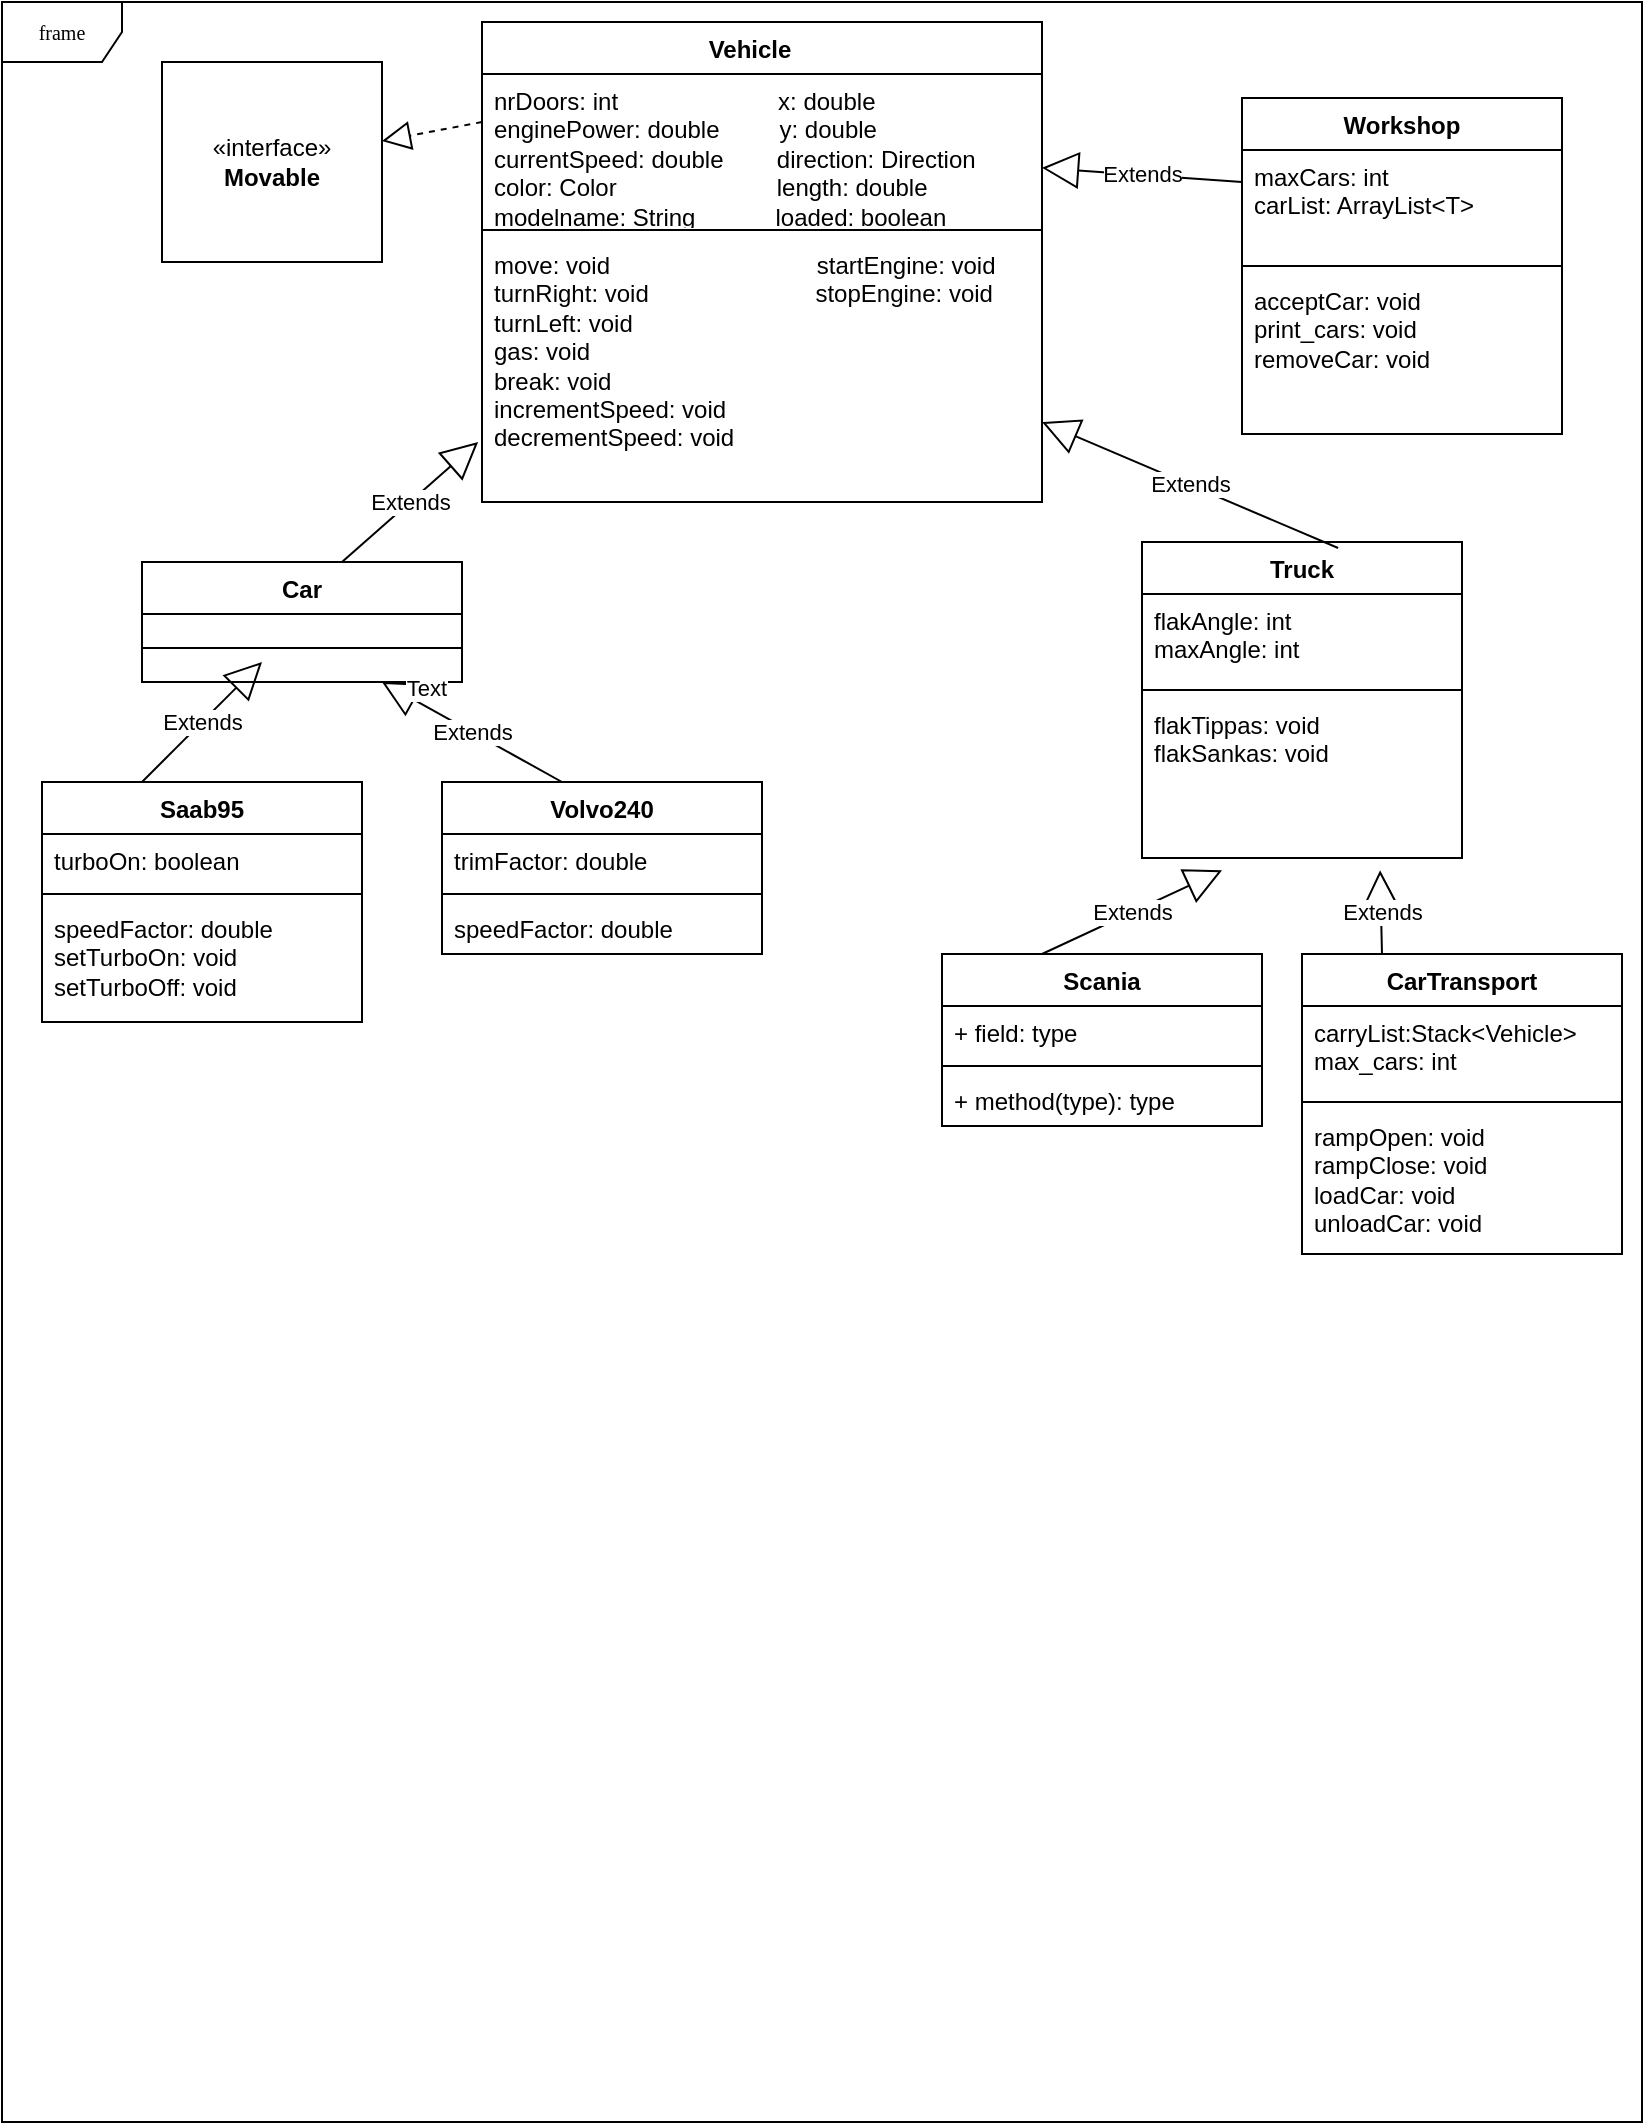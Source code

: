 <mxfile version="26.0.15">
  <diagram name="Page-1" id="c4acf3e9-155e-7222-9cf6-157b1a14988f">
    <mxGraphModel dx="1018" dy="627" grid="1" gridSize="10" guides="1" tooltips="1" connect="1" arrows="1" fold="1" page="1" pageScale="1" pageWidth="850" pageHeight="1100" background="none" math="0" shadow="0">
      <root>
        <mxCell id="0" />
        <mxCell id="1" parent="0" />
        <mxCell id="17acba5748e5396b-1" value="frame" style="shape=umlFrame;whiteSpace=wrap;html=1;rounded=0;shadow=0;comic=0;labelBackgroundColor=none;strokeWidth=1;fontFamily=Verdana;fontSize=10;align=center;" parent="1" vertex="1">
          <mxGeometry x="20" y="20" width="820" height="1060" as="geometry" />
        </mxCell>
        <mxCell id="uD1R6oR0ZTYKcdYJKy-3-1" value="Vehicle&lt;span style=&quot;white-space: pre;&quot;&gt;&#x9;&lt;/span&gt;" style="swimlane;fontStyle=1;align=center;verticalAlign=top;childLayout=stackLayout;horizontal=1;startSize=26;horizontalStack=0;resizeParent=1;resizeParentMax=0;resizeLast=0;collapsible=1;marginBottom=0;whiteSpace=wrap;html=1;" vertex="1" parent="1">
          <mxGeometry x="260" y="30" width="280" height="240" as="geometry" />
        </mxCell>
        <mxCell id="uD1R6oR0ZTYKcdYJKy-3-2" value="nrDoors: int &amp;nbsp; &amp;nbsp; &amp;nbsp; &amp;nbsp; &amp;nbsp; &amp;nbsp; &amp;nbsp; &amp;nbsp; &amp;nbsp; &amp;nbsp; &amp;nbsp; &amp;nbsp;x: double&lt;div&gt;enginePower: double &amp;nbsp; &amp;nbsp; &amp;nbsp; &amp;nbsp; y: double&lt;/div&gt;&lt;div&gt;currentSpeed: double &amp;nbsp; &amp;nbsp; &amp;nbsp; &amp;nbsp;direction: Direction&lt;/div&gt;&lt;div&gt;color: Color &amp;nbsp; &amp;nbsp; &amp;nbsp; &amp;nbsp; &amp;nbsp; &amp;nbsp; &amp;nbsp; &amp;nbsp; &amp;nbsp; &amp;nbsp; &amp;nbsp; &amp;nbsp;length: double&lt;/div&gt;&lt;div&gt;modelname: String &amp;nbsp; &amp;nbsp; &amp;nbsp; &amp;nbsp; &amp;nbsp; &amp;nbsp;loaded: boolean&lt;br&gt;&lt;div&gt;&lt;br&gt;&lt;/div&gt;&lt;/div&gt;" style="text;strokeColor=none;fillColor=none;align=left;verticalAlign=top;spacingLeft=4;spacingRight=4;overflow=hidden;rotatable=0;points=[[0,0.5],[1,0.5]];portConstraint=eastwest;whiteSpace=wrap;html=1;" vertex="1" parent="uD1R6oR0ZTYKcdYJKy-3-1">
          <mxGeometry y="26" width="280" height="74" as="geometry" />
        </mxCell>
        <mxCell id="uD1R6oR0ZTYKcdYJKy-3-48" value="" style="endArrow=block;dashed=1;endFill=0;endSize=12;html=1;rounded=0;" edge="1" parent="uD1R6oR0ZTYKcdYJKy-3-1" target="uD1R6oR0ZTYKcdYJKy-3-36">
          <mxGeometry width="160" relative="1" as="geometry">
            <mxPoint y="50" as="sourcePoint" />
            <mxPoint x="160" y="50" as="targetPoint" />
          </mxGeometry>
        </mxCell>
        <mxCell id="uD1R6oR0ZTYKcdYJKy-3-3" value="" style="line;strokeWidth=1;fillColor=none;align=left;verticalAlign=middle;spacingTop=-1;spacingLeft=3;spacingRight=3;rotatable=0;labelPosition=right;points=[];portConstraint=eastwest;strokeColor=inherit;" vertex="1" parent="uD1R6oR0ZTYKcdYJKy-3-1">
          <mxGeometry y="100" width="280" height="8" as="geometry" />
        </mxCell>
        <mxCell id="uD1R6oR0ZTYKcdYJKy-3-4" value="move: void &amp;nbsp; &amp;nbsp; &amp;nbsp; &amp;nbsp; &amp;nbsp; &amp;nbsp; &amp;nbsp; &amp;nbsp; &amp;nbsp; &amp;nbsp; &amp;nbsp; &amp;nbsp; &amp;nbsp; &amp;nbsp; &amp;nbsp; startEngine: void&lt;div&gt;turnRight: void &amp;nbsp; &amp;nbsp; &amp;nbsp; &amp;nbsp; &amp;nbsp; &amp;nbsp; &amp;nbsp; &amp;nbsp; &amp;nbsp; &amp;nbsp; &amp;nbsp; &amp;nbsp; stopEngine: void&lt;/div&gt;&lt;div&gt;turnLeft: void&lt;/div&gt;&lt;div&gt;gas: void&lt;/div&gt;&lt;div&gt;break: void&lt;/div&gt;&lt;div&gt;incrementSpeed: void&lt;/div&gt;&lt;div&gt;decrementSpeed: void&lt;/div&gt;&lt;div&gt;&lt;br&gt;&lt;/div&gt;" style="text;strokeColor=none;fillColor=none;align=left;verticalAlign=top;spacingLeft=4;spacingRight=4;overflow=hidden;rotatable=0;points=[[0,0.5],[1,0.5]];portConstraint=eastwest;whiteSpace=wrap;html=1;" vertex="1" parent="uD1R6oR0ZTYKcdYJKy-3-1">
          <mxGeometry y="108" width="280" height="132" as="geometry" />
        </mxCell>
        <mxCell id="uD1R6oR0ZTYKcdYJKy-3-5" value="Car" style="swimlane;fontStyle=1;align=center;verticalAlign=top;childLayout=stackLayout;horizontal=1;startSize=26;horizontalStack=0;resizeParent=1;resizeParentMax=0;resizeLast=0;collapsible=1;marginBottom=0;whiteSpace=wrap;html=1;" vertex="1" parent="1">
          <mxGeometry x="90" y="300" width="160" height="60" as="geometry" />
        </mxCell>
        <mxCell id="uD1R6oR0ZTYKcdYJKy-3-40" value="Extends" style="endArrow=block;endSize=16;endFill=0;html=1;rounded=0;entryX=-0.007;entryY=0.773;entryDx=0;entryDy=0;entryPerimeter=0;" edge="1" parent="uD1R6oR0ZTYKcdYJKy-3-5" target="uD1R6oR0ZTYKcdYJKy-3-4">
          <mxGeometry width="160" relative="1" as="geometry">
            <mxPoint x="100" as="sourcePoint" />
            <mxPoint x="170" y="-20" as="targetPoint" />
          </mxGeometry>
        </mxCell>
        <mxCell id="uD1R6oR0ZTYKcdYJKy-3-7" value="" style="line;strokeWidth=1;fillColor=none;align=left;verticalAlign=middle;spacingTop=-1;spacingLeft=3;spacingRight=3;rotatable=0;labelPosition=right;points=[];portConstraint=eastwest;strokeColor=inherit;" vertex="1" parent="uD1R6oR0ZTYKcdYJKy-3-5">
          <mxGeometry y="26" width="160" height="34" as="geometry" />
        </mxCell>
        <mxCell id="uD1R6oR0ZTYKcdYJKy-3-9" value="Truck" style="swimlane;fontStyle=1;align=center;verticalAlign=top;childLayout=stackLayout;horizontal=1;startSize=26;horizontalStack=0;resizeParent=1;resizeParentMax=0;resizeLast=0;collapsible=1;marginBottom=0;whiteSpace=wrap;html=1;" vertex="1" parent="1">
          <mxGeometry x="590" y="290" width="160" height="158" as="geometry" />
        </mxCell>
        <mxCell id="uD1R6oR0ZTYKcdYJKy-3-10" value="flakAngle: int&lt;div&gt;maxAngle: int&lt;/div&gt;" style="text;strokeColor=none;fillColor=none;align=left;verticalAlign=top;spacingLeft=4;spacingRight=4;overflow=hidden;rotatable=0;points=[[0,0.5],[1,0.5]];portConstraint=eastwest;whiteSpace=wrap;html=1;" vertex="1" parent="uD1R6oR0ZTYKcdYJKy-3-9">
          <mxGeometry y="26" width="160" height="44" as="geometry" />
        </mxCell>
        <mxCell id="uD1R6oR0ZTYKcdYJKy-3-11" value="" style="line;strokeWidth=1;fillColor=none;align=left;verticalAlign=middle;spacingTop=-1;spacingLeft=3;spacingRight=3;rotatable=0;labelPosition=right;points=[];portConstraint=eastwest;strokeColor=inherit;" vertex="1" parent="uD1R6oR0ZTYKcdYJKy-3-9">
          <mxGeometry y="70" width="160" height="8" as="geometry" />
        </mxCell>
        <mxCell id="uD1R6oR0ZTYKcdYJKy-3-12" value="flakTippas: void&lt;div&gt;flakSankas: void&lt;/div&gt;&lt;div&gt;&lt;br&gt;&lt;/div&gt;" style="text;strokeColor=none;fillColor=none;align=left;verticalAlign=top;spacingLeft=4;spacingRight=4;overflow=hidden;rotatable=0;points=[[0,0.5],[1,0.5]];portConstraint=eastwest;whiteSpace=wrap;html=1;" vertex="1" parent="uD1R6oR0ZTYKcdYJKy-3-9">
          <mxGeometry y="78" width="160" height="80" as="geometry" />
        </mxCell>
        <mxCell id="uD1R6oR0ZTYKcdYJKy-3-13" value="Saab95&lt;div&gt;&lt;br&gt;&lt;/div&gt;" style="swimlane;fontStyle=1;align=center;verticalAlign=top;childLayout=stackLayout;horizontal=1;startSize=26;horizontalStack=0;resizeParent=1;resizeParentMax=0;resizeLast=0;collapsible=1;marginBottom=0;whiteSpace=wrap;html=1;" vertex="1" parent="1">
          <mxGeometry x="40" y="410" width="160" height="120" as="geometry" />
        </mxCell>
        <mxCell id="uD1R6oR0ZTYKcdYJKy-3-42" value="Extends" style="endArrow=block;endSize=16;endFill=0;html=1;rounded=0;" edge="1" parent="uD1R6oR0ZTYKcdYJKy-3-13">
          <mxGeometry width="160" relative="1" as="geometry">
            <mxPoint x="50" as="sourcePoint" />
            <mxPoint x="110" y="-60" as="targetPoint" />
          </mxGeometry>
        </mxCell>
        <mxCell id="uD1R6oR0ZTYKcdYJKy-3-14" value="turboOn: boolean" style="text;strokeColor=none;fillColor=none;align=left;verticalAlign=top;spacingLeft=4;spacingRight=4;overflow=hidden;rotatable=0;points=[[0,0.5],[1,0.5]];portConstraint=eastwest;whiteSpace=wrap;html=1;" vertex="1" parent="uD1R6oR0ZTYKcdYJKy-3-13">
          <mxGeometry y="26" width="160" height="26" as="geometry" />
        </mxCell>
        <mxCell id="uD1R6oR0ZTYKcdYJKy-3-15" value="" style="line;strokeWidth=1;fillColor=none;align=left;verticalAlign=middle;spacingTop=-1;spacingLeft=3;spacingRight=3;rotatable=0;labelPosition=right;points=[];portConstraint=eastwest;strokeColor=inherit;" vertex="1" parent="uD1R6oR0ZTYKcdYJKy-3-13">
          <mxGeometry y="52" width="160" height="8" as="geometry" />
        </mxCell>
        <mxCell id="uD1R6oR0ZTYKcdYJKy-3-16" value="speedFactor: double&lt;div&gt;setTurboOn: void&lt;/div&gt;&lt;div&gt;setTurboOff: void&lt;br&gt;&lt;/div&gt;" style="text;strokeColor=none;fillColor=none;align=left;verticalAlign=top;spacingLeft=4;spacingRight=4;overflow=hidden;rotatable=0;points=[[0,0.5],[1,0.5]];portConstraint=eastwest;whiteSpace=wrap;html=1;" vertex="1" parent="uD1R6oR0ZTYKcdYJKy-3-13">
          <mxGeometry y="60" width="160" height="60" as="geometry" />
        </mxCell>
        <mxCell id="uD1R6oR0ZTYKcdYJKy-3-17" value="Volvo240" style="swimlane;fontStyle=1;align=center;verticalAlign=top;childLayout=stackLayout;horizontal=1;startSize=26;horizontalStack=0;resizeParent=1;resizeParentMax=0;resizeLast=0;collapsible=1;marginBottom=0;whiteSpace=wrap;html=1;" vertex="1" parent="1">
          <mxGeometry x="240" y="410" width="160" height="86" as="geometry" />
        </mxCell>
        <mxCell id="uD1R6oR0ZTYKcdYJKy-3-43" value="Extends" style="endArrow=block;endSize=16;endFill=0;html=1;rounded=0;entryX=0.75;entryY=1;entryDx=0;entryDy=0;" edge="1" parent="uD1R6oR0ZTYKcdYJKy-3-17" target="uD1R6oR0ZTYKcdYJKy-3-5">
          <mxGeometry width="160" relative="1" as="geometry">
            <mxPoint x="60" as="sourcePoint" />
            <mxPoint x="4.96" y="-87.998" as="targetPoint" />
          </mxGeometry>
        </mxCell>
        <mxCell id="uD1R6oR0ZTYKcdYJKy-3-49" value="Text" style="edgeLabel;html=1;align=center;verticalAlign=middle;resizable=0;points=[];" vertex="1" connectable="0" parent="uD1R6oR0ZTYKcdYJKy-3-43">
          <mxGeometry x="0.614" y="-8" relative="1" as="geometry">
            <mxPoint as="offset" />
          </mxGeometry>
        </mxCell>
        <mxCell id="uD1R6oR0ZTYKcdYJKy-3-18" value="trimFactor: double" style="text;strokeColor=none;fillColor=none;align=left;verticalAlign=top;spacingLeft=4;spacingRight=4;overflow=hidden;rotatable=0;points=[[0,0.5],[1,0.5]];portConstraint=eastwest;whiteSpace=wrap;html=1;" vertex="1" parent="uD1R6oR0ZTYKcdYJKy-3-17">
          <mxGeometry y="26" width="160" height="26" as="geometry" />
        </mxCell>
        <mxCell id="uD1R6oR0ZTYKcdYJKy-3-19" value="" style="line;strokeWidth=1;fillColor=none;align=left;verticalAlign=middle;spacingTop=-1;spacingLeft=3;spacingRight=3;rotatable=0;labelPosition=right;points=[];portConstraint=eastwest;strokeColor=inherit;" vertex="1" parent="uD1R6oR0ZTYKcdYJKy-3-17">
          <mxGeometry y="52" width="160" height="8" as="geometry" />
        </mxCell>
        <mxCell id="uD1R6oR0ZTYKcdYJKy-3-20" value="speedFactor: double" style="text;strokeColor=none;fillColor=none;align=left;verticalAlign=top;spacingLeft=4;spacingRight=4;overflow=hidden;rotatable=0;points=[[0,0.5],[1,0.5]];portConstraint=eastwest;whiteSpace=wrap;html=1;" vertex="1" parent="uD1R6oR0ZTYKcdYJKy-3-17">
          <mxGeometry y="60" width="160" height="26" as="geometry" />
        </mxCell>
        <mxCell id="uD1R6oR0ZTYKcdYJKy-3-21" value="Scania" style="swimlane;fontStyle=1;align=center;verticalAlign=top;childLayout=stackLayout;horizontal=1;startSize=26;horizontalStack=0;resizeParent=1;resizeParentMax=0;resizeLast=0;collapsible=1;marginBottom=0;whiteSpace=wrap;html=1;" vertex="1" parent="1">
          <mxGeometry x="490" y="496" width="160" height="86" as="geometry" />
        </mxCell>
        <mxCell id="uD1R6oR0ZTYKcdYJKy-3-44" value="Extends" style="endArrow=block;endSize=16;endFill=0;html=1;rounded=0;entryX=0.25;entryY=1.077;entryDx=0;entryDy=0;entryPerimeter=0;" edge="1" parent="uD1R6oR0ZTYKcdYJKy-3-21" target="uD1R6oR0ZTYKcdYJKy-3-12">
          <mxGeometry width="160" relative="1" as="geometry">
            <mxPoint x="50" as="sourcePoint" />
            <mxPoint x="210" as="targetPoint" />
          </mxGeometry>
        </mxCell>
        <mxCell id="uD1R6oR0ZTYKcdYJKy-3-22" value="+ field: type" style="text;strokeColor=none;fillColor=none;align=left;verticalAlign=top;spacingLeft=4;spacingRight=4;overflow=hidden;rotatable=0;points=[[0,0.5],[1,0.5]];portConstraint=eastwest;whiteSpace=wrap;html=1;" vertex="1" parent="uD1R6oR0ZTYKcdYJKy-3-21">
          <mxGeometry y="26" width="160" height="26" as="geometry" />
        </mxCell>
        <mxCell id="uD1R6oR0ZTYKcdYJKy-3-23" value="" style="line;strokeWidth=1;fillColor=none;align=left;verticalAlign=middle;spacingTop=-1;spacingLeft=3;spacingRight=3;rotatable=0;labelPosition=right;points=[];portConstraint=eastwest;strokeColor=inherit;" vertex="1" parent="uD1R6oR0ZTYKcdYJKy-3-21">
          <mxGeometry y="52" width="160" height="8" as="geometry" />
        </mxCell>
        <mxCell id="uD1R6oR0ZTYKcdYJKy-3-24" value="+ method(type): type" style="text;strokeColor=none;fillColor=none;align=left;verticalAlign=top;spacingLeft=4;spacingRight=4;overflow=hidden;rotatable=0;points=[[0,0.5],[1,0.5]];portConstraint=eastwest;whiteSpace=wrap;html=1;" vertex="1" parent="uD1R6oR0ZTYKcdYJKy-3-21">
          <mxGeometry y="60" width="160" height="26" as="geometry" />
        </mxCell>
        <mxCell id="uD1R6oR0ZTYKcdYJKy-3-25" value="CarTransport" style="swimlane;fontStyle=1;align=center;verticalAlign=top;childLayout=stackLayout;horizontal=1;startSize=26;horizontalStack=0;resizeParent=1;resizeParentMax=0;resizeLast=0;collapsible=1;marginBottom=0;whiteSpace=wrap;html=1;" vertex="1" parent="1">
          <mxGeometry x="670" y="496" width="160" height="150" as="geometry" />
        </mxCell>
        <mxCell id="uD1R6oR0ZTYKcdYJKy-3-45" value="Extends" style="endArrow=block;endSize=16;endFill=0;html=1;rounded=0;entryX=0.744;entryY=1.077;entryDx=0;entryDy=0;entryPerimeter=0;" edge="1" parent="uD1R6oR0ZTYKcdYJKy-3-25" target="uD1R6oR0ZTYKcdYJKy-3-12">
          <mxGeometry width="160" relative="1" as="geometry">
            <mxPoint x="40" as="sourcePoint" />
            <mxPoint x="200" as="targetPoint" />
          </mxGeometry>
        </mxCell>
        <mxCell id="uD1R6oR0ZTYKcdYJKy-3-26" value="carryList:Stack&amp;lt;Vehicle&amp;gt;&lt;div&gt;max_cars: int&lt;/div&gt;&lt;div&gt;&lt;br&gt;&lt;/div&gt;" style="text;strokeColor=none;fillColor=none;align=left;verticalAlign=top;spacingLeft=4;spacingRight=4;overflow=hidden;rotatable=0;points=[[0,0.5],[1,0.5]];portConstraint=eastwest;whiteSpace=wrap;html=1;" vertex="1" parent="uD1R6oR0ZTYKcdYJKy-3-25">
          <mxGeometry y="26" width="160" height="44" as="geometry" />
        </mxCell>
        <mxCell id="uD1R6oR0ZTYKcdYJKy-3-27" value="" style="line;strokeWidth=1;fillColor=none;align=left;verticalAlign=middle;spacingTop=-1;spacingLeft=3;spacingRight=3;rotatable=0;labelPosition=right;points=[];portConstraint=eastwest;strokeColor=inherit;" vertex="1" parent="uD1R6oR0ZTYKcdYJKy-3-25">
          <mxGeometry y="70" width="160" height="8" as="geometry" />
        </mxCell>
        <mxCell id="uD1R6oR0ZTYKcdYJKy-3-28" value="rampOpen: void&lt;div&gt;rampClose: void&lt;/div&gt;&lt;div&gt;loadCar: void&lt;/div&gt;&lt;div&gt;unloadCar: void&lt;/div&gt;&lt;div&gt;&lt;br&gt;&lt;/div&gt;" style="text;strokeColor=none;fillColor=none;align=left;verticalAlign=top;spacingLeft=4;spacingRight=4;overflow=hidden;rotatable=0;points=[[0,0.5],[1,0.5]];portConstraint=eastwest;whiteSpace=wrap;html=1;" vertex="1" parent="uD1R6oR0ZTYKcdYJKy-3-25">
          <mxGeometry y="78" width="160" height="72" as="geometry" />
        </mxCell>
        <mxCell id="uD1R6oR0ZTYKcdYJKy-3-29" value="Workshop" style="swimlane;fontStyle=1;align=center;verticalAlign=top;childLayout=stackLayout;horizontal=1;startSize=26;horizontalStack=0;resizeParent=1;resizeParentMax=0;resizeLast=0;collapsible=1;marginBottom=0;whiteSpace=wrap;html=1;" vertex="1" parent="1">
          <mxGeometry x="640" y="68" width="160" height="168" as="geometry" />
        </mxCell>
        <mxCell id="uD1R6oR0ZTYKcdYJKy-3-30" value="maxCars: int&lt;div&gt;carList: ArrayList&amp;lt;T&amp;gt;&lt;/div&gt;" style="text;strokeColor=none;fillColor=none;align=left;verticalAlign=top;spacingLeft=4;spacingRight=4;overflow=hidden;rotatable=0;points=[[0,0.5],[1,0.5]];portConstraint=eastwest;whiteSpace=wrap;html=1;" vertex="1" parent="uD1R6oR0ZTYKcdYJKy-3-29">
          <mxGeometry y="26" width="160" height="54" as="geometry" />
        </mxCell>
        <mxCell id="uD1R6oR0ZTYKcdYJKy-3-38" value="Extends" style="endArrow=block;endSize=16;endFill=0;html=1;rounded=0;" edge="1" parent="uD1R6oR0ZTYKcdYJKy-3-29" target="uD1R6oR0ZTYKcdYJKy-3-2">
          <mxGeometry width="160" relative="1" as="geometry">
            <mxPoint y="42" as="sourcePoint" />
            <mxPoint x="160" y="42" as="targetPoint" />
          </mxGeometry>
        </mxCell>
        <mxCell id="uD1R6oR0ZTYKcdYJKy-3-31" value="" style="line;strokeWidth=1;fillColor=none;align=left;verticalAlign=middle;spacingTop=-1;spacingLeft=3;spacingRight=3;rotatable=0;labelPosition=right;points=[];portConstraint=eastwest;strokeColor=inherit;" vertex="1" parent="uD1R6oR0ZTYKcdYJKy-3-29">
          <mxGeometry y="80" width="160" height="8" as="geometry" />
        </mxCell>
        <mxCell id="uD1R6oR0ZTYKcdYJKy-3-32" value="acceptCar: void&lt;div&gt;print_cars: void&lt;/div&gt;&lt;div&gt;removeCar: void&lt;/div&gt;&lt;div&gt;&lt;br&gt;&lt;/div&gt;" style="text;strokeColor=none;fillColor=none;align=left;verticalAlign=top;spacingLeft=4;spacingRight=4;overflow=hidden;rotatable=0;points=[[0,0.5],[1,0.5]];portConstraint=eastwest;whiteSpace=wrap;html=1;" vertex="1" parent="uD1R6oR0ZTYKcdYJKy-3-29">
          <mxGeometry y="88" width="160" height="80" as="geometry" />
        </mxCell>
        <mxCell id="uD1R6oR0ZTYKcdYJKy-3-36" value="«interface»&lt;br&gt;&lt;b&gt;Movable&lt;/b&gt;" style="html=1;whiteSpace=wrap;" vertex="1" parent="1">
          <mxGeometry x="100" y="50" width="110" height="100" as="geometry" />
        </mxCell>
        <mxCell id="uD1R6oR0ZTYKcdYJKy-3-41" value="Extends" style="endArrow=block;endSize=16;endFill=0;html=1;rounded=0;entryX=0.613;entryY=0.962;entryDx=0;entryDy=0;entryPerimeter=0;exitX=0.613;exitY=0.019;exitDx=0;exitDy=0;exitPerimeter=0;" edge="1" parent="1" source="uD1R6oR0ZTYKcdYJKy-3-9">
          <mxGeometry width="160" relative="1" as="geometry">
            <mxPoint x="738.36" y="255.02" as="sourcePoint" />
            <mxPoint x="540.0" y="230.004" as="targetPoint" />
          </mxGeometry>
        </mxCell>
      </root>
    </mxGraphModel>
  </diagram>
</mxfile>
